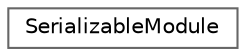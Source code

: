 digraph "Graphical Class Hierarchy"
{
 // LATEX_PDF_SIZE
  bgcolor="transparent";
  edge [fontname=Helvetica,fontsize=10,labelfontname=Helvetica,labelfontsize=10];
  node [fontname=Helvetica,fontsize=10,shape=box,height=0.2,width=0.4];
  rankdir="LR";
  Node0 [label="SerializableModule",height=0.2,width=0.4,color="grey40", fillcolor="white", style="filled",URL="$classcom_1_1github_1_1miguelmj_1_1SerializableModule.html",tooltip="Intermediate class to serialize and deserialize modules."];
}
